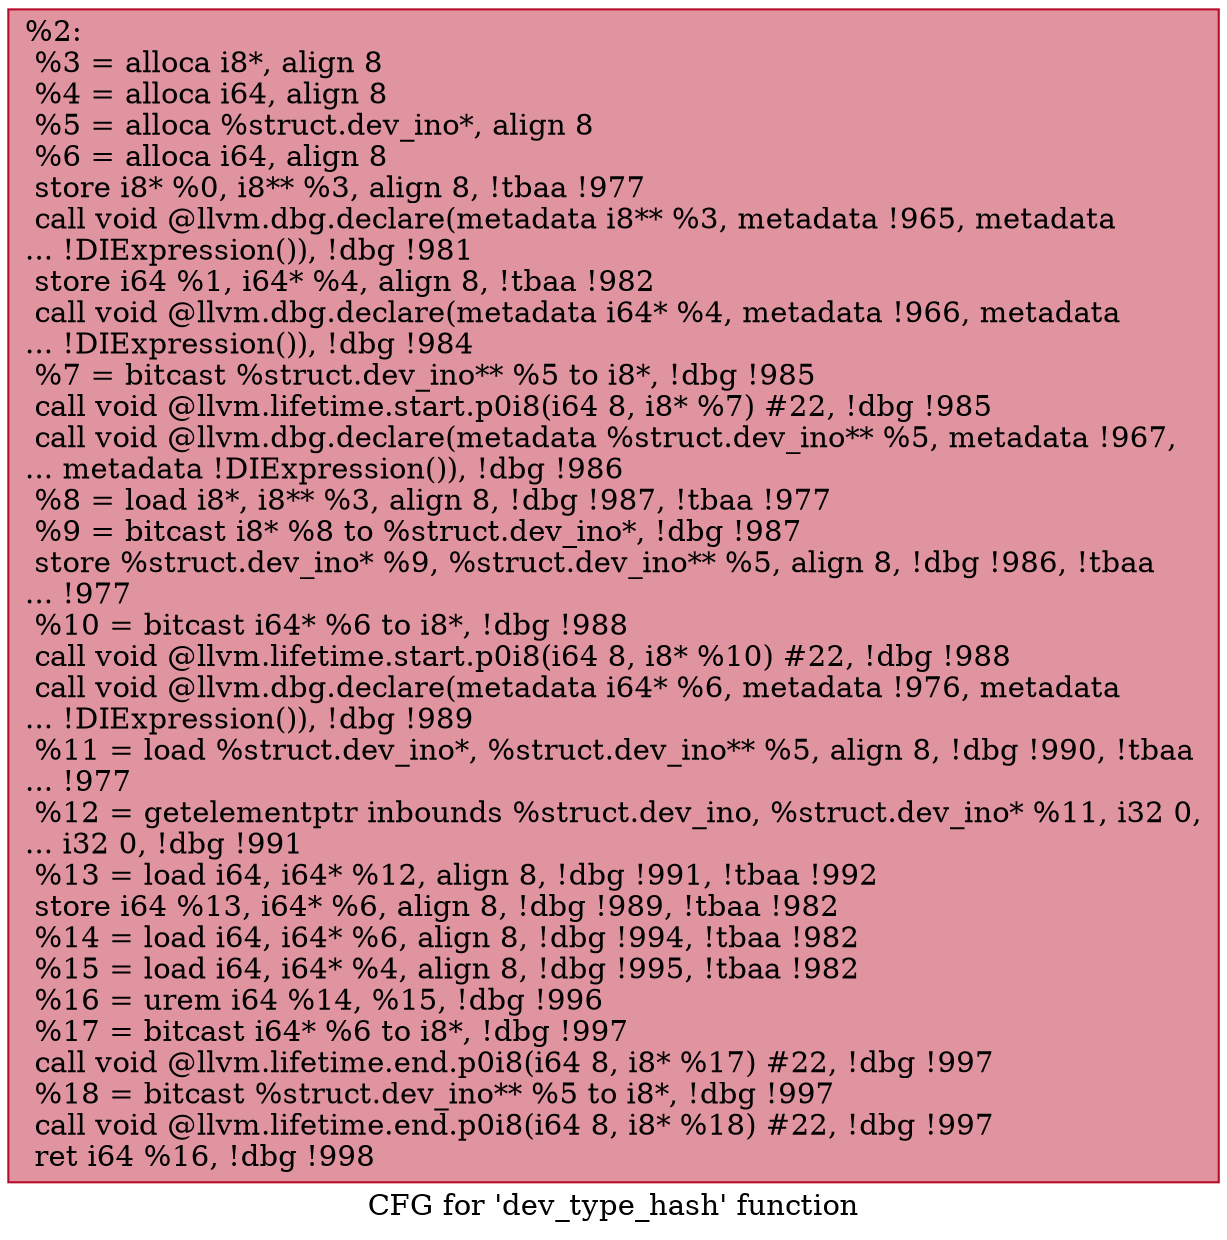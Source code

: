 digraph "CFG for 'dev_type_hash' function" {
	label="CFG for 'dev_type_hash' function";

	Node0x22248e0 [shape=record,color="#b70d28ff", style=filled, fillcolor="#b70d2870",label="{%2:\l  %3 = alloca i8*, align 8\l  %4 = alloca i64, align 8\l  %5 = alloca %struct.dev_ino*, align 8\l  %6 = alloca i64, align 8\l  store i8* %0, i8** %3, align 8, !tbaa !977\l  call void @llvm.dbg.declare(metadata i8** %3, metadata !965, metadata\l... !DIExpression()), !dbg !981\l  store i64 %1, i64* %4, align 8, !tbaa !982\l  call void @llvm.dbg.declare(metadata i64* %4, metadata !966, metadata\l... !DIExpression()), !dbg !984\l  %7 = bitcast %struct.dev_ino** %5 to i8*, !dbg !985\l  call void @llvm.lifetime.start.p0i8(i64 8, i8* %7) #22, !dbg !985\l  call void @llvm.dbg.declare(metadata %struct.dev_ino** %5, metadata !967,\l... metadata !DIExpression()), !dbg !986\l  %8 = load i8*, i8** %3, align 8, !dbg !987, !tbaa !977\l  %9 = bitcast i8* %8 to %struct.dev_ino*, !dbg !987\l  store %struct.dev_ino* %9, %struct.dev_ino** %5, align 8, !dbg !986, !tbaa\l... !977\l  %10 = bitcast i64* %6 to i8*, !dbg !988\l  call void @llvm.lifetime.start.p0i8(i64 8, i8* %10) #22, !dbg !988\l  call void @llvm.dbg.declare(metadata i64* %6, metadata !976, metadata\l... !DIExpression()), !dbg !989\l  %11 = load %struct.dev_ino*, %struct.dev_ino** %5, align 8, !dbg !990, !tbaa\l... !977\l  %12 = getelementptr inbounds %struct.dev_ino, %struct.dev_ino* %11, i32 0,\l... i32 0, !dbg !991\l  %13 = load i64, i64* %12, align 8, !dbg !991, !tbaa !992\l  store i64 %13, i64* %6, align 8, !dbg !989, !tbaa !982\l  %14 = load i64, i64* %6, align 8, !dbg !994, !tbaa !982\l  %15 = load i64, i64* %4, align 8, !dbg !995, !tbaa !982\l  %16 = urem i64 %14, %15, !dbg !996\l  %17 = bitcast i64* %6 to i8*, !dbg !997\l  call void @llvm.lifetime.end.p0i8(i64 8, i8* %17) #22, !dbg !997\l  %18 = bitcast %struct.dev_ino** %5 to i8*, !dbg !997\l  call void @llvm.lifetime.end.p0i8(i64 8, i8* %18) #22, !dbg !997\l  ret i64 %16, !dbg !998\l}"];
}
